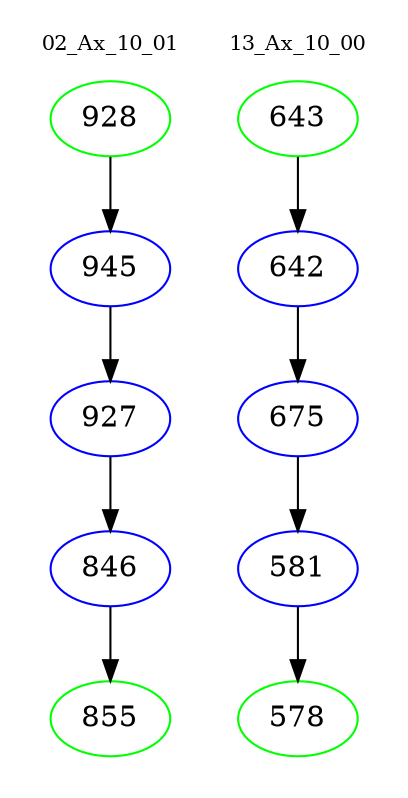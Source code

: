 digraph{
subgraph cluster_0 {
color = white
label = "02_Ax_10_01";
fontsize=10;
T0_928 [label="928", color="green"]
T0_928 -> T0_945 [color="black"]
T0_945 [label="945", color="blue"]
T0_945 -> T0_927 [color="black"]
T0_927 [label="927", color="blue"]
T0_927 -> T0_846 [color="black"]
T0_846 [label="846", color="blue"]
T0_846 -> T0_855 [color="black"]
T0_855 [label="855", color="green"]
}
subgraph cluster_1 {
color = white
label = "13_Ax_10_00";
fontsize=10;
T1_643 [label="643", color="green"]
T1_643 -> T1_642 [color="black"]
T1_642 [label="642", color="blue"]
T1_642 -> T1_675 [color="black"]
T1_675 [label="675", color="blue"]
T1_675 -> T1_581 [color="black"]
T1_581 [label="581", color="blue"]
T1_581 -> T1_578 [color="black"]
T1_578 [label="578", color="green"]
}
}
